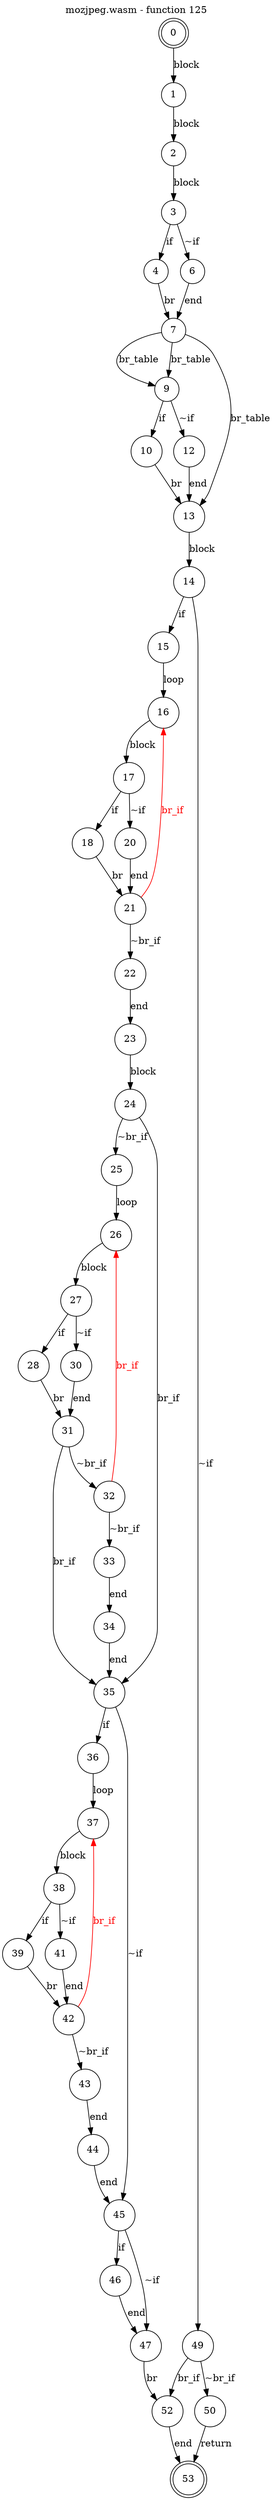 digraph finite_state_machine {
    label = "mozjpeg.wasm - function 125"
    labelloc =  t
    labelfontsize = 16
    labelfontcolor = black
    labelfontname = "Helvetica"
    node [shape = doublecircle]; 0 53;
    node [shape = circle];
    0 -> 1[label="block"];
    1 -> 2[label="block"];
    2 -> 3[label="block"];
    3 -> 4[label="if"];
    3 -> 6[label="~if"];
    4 -> 7[label="br"];
    6 -> 7[label="end"];
    7 -> 9[label="br_table"];
    7 -> 13[label="br_table"];
    7 -> 9[label="br_table"];
    9 -> 10[label="if"];
    9 -> 12[label="~if"];
    10 -> 13[label="br"];
    12 -> 13[label="end"];
    13 -> 14[label="block"];
    14 -> 15[label="if"];
    14 -> 49[label="~if"];
    15 -> 16[label="loop"];
    16 -> 17[label="block"];
    17 -> 18[label="if"];
    17 -> 20[label="~if"];
    18 -> 21[label="br"];
    20 -> 21[label="end"];
    21 -> 22[label="~br_if"];
    21 -> 16[color="red" fontcolor="red" label="br_if"];
    22 -> 23[label="end"];
    23 -> 24[label="block"];
    24 -> 25[label="~br_if"];
    24 -> 35[label="br_if"];
    25 -> 26[label="loop"];
    26 -> 27[label="block"];
    27 -> 28[label="if"];
    27 -> 30[label="~if"];
    28 -> 31[label="br"];
    30 -> 31[label="end"];
    31 -> 32[label="~br_if"];
    31 -> 35[label="br_if"];
    32 -> 33[label="~br_if"];
    32 -> 26[color="red" fontcolor="red" label="br_if"];
    33 -> 34[label="end"];
    34 -> 35[label="end"];
    35 -> 36[label="if"];
    35 -> 45[label="~if"];
    36 -> 37[label="loop"];
    37 -> 38[label="block"];
    38 -> 39[label="if"];
    38 -> 41[label="~if"];
    39 -> 42[label="br"];
    41 -> 42[label="end"];
    42 -> 43[label="~br_if"];
    42 -> 37[color="red" fontcolor="red" label="br_if"];
    43 -> 44[label="end"];
    44 -> 45[label="end"];
    45 -> 46[label="if"];
    45 -> 47[label="~if"];
    46 -> 47[label="end"];
    47 -> 52[label="br"];
    49 -> 50[label="~br_if"];
    49 -> 52[label="br_if"];
    50 -> 53[label="return"];
    52 -> 53[label="end"];
}
